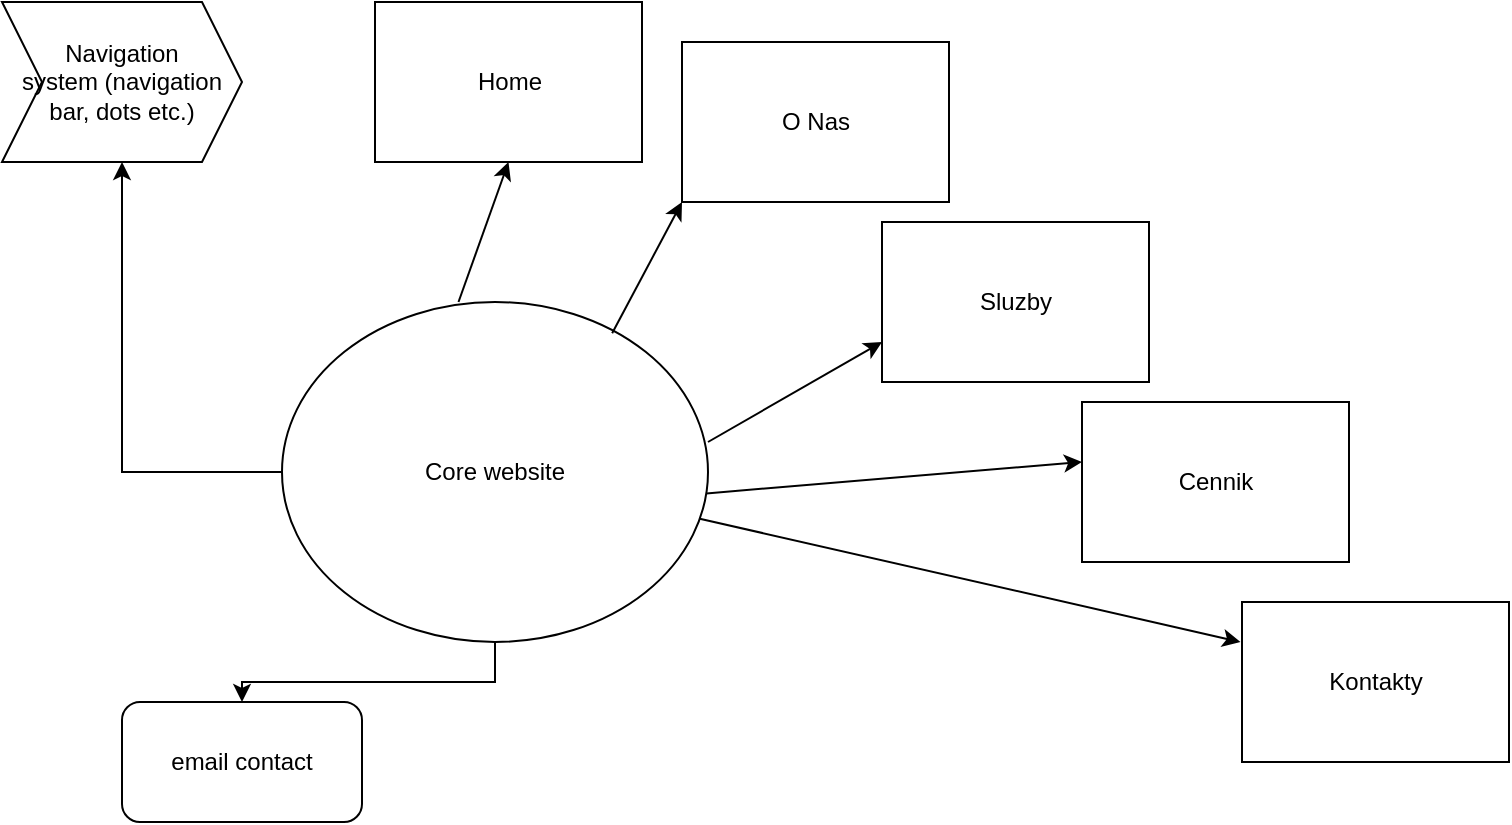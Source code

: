 <mxfile version="20.8.13" type="github">
  <diagram name="Page-1" id="74b105a0-9070-1c63-61bc-23e55f88626e">
    <mxGraphModel dx="1639" dy="892" grid="1" gridSize="10" guides="1" tooltips="1" connect="1" arrows="1" fold="1" page="1" pageScale="1.5" pageWidth="1169" pageHeight="826" background="none" math="0" shadow="0">
      <root>
        <mxCell id="0" style=";html=1;" />
        <mxCell id="1" style=";html=1;" parent="0" />
        <mxCell id="DCUkD8ZULyIzyjF91qxU-13" value="" style="edgeStyle=orthogonalEdgeStyle;rounded=0;orthogonalLoop=1;jettySize=auto;html=1;" edge="1" parent="1" source="DCUkD8ZULyIzyjF91qxU-1" target="DCUkD8ZULyIzyjF91qxU-12">
          <mxGeometry relative="1" as="geometry" />
        </mxCell>
        <mxCell id="DCUkD8ZULyIzyjF91qxU-15" value="" style="edgeStyle=orthogonalEdgeStyle;rounded=0;orthogonalLoop=1;jettySize=auto;html=1;" edge="1" parent="1" source="DCUkD8ZULyIzyjF91qxU-1" target="DCUkD8ZULyIzyjF91qxU-14">
          <mxGeometry relative="1" as="geometry" />
        </mxCell>
        <mxCell id="DCUkD8ZULyIzyjF91qxU-1" value="Core website" style="ellipse;whiteSpace=wrap;html=1;" vertex="1" parent="1">
          <mxGeometry x="750" y="370" width="213" height="170" as="geometry" />
        </mxCell>
        <mxCell id="DCUkD8ZULyIzyjF91qxU-2" value="Home" style="whiteSpace=wrap;html=1;" vertex="1" parent="1">
          <mxGeometry x="796.5" y="220" width="133.5" height="80" as="geometry" />
        </mxCell>
        <mxCell id="DCUkD8ZULyIzyjF91qxU-3" value="O Nas" style="whiteSpace=wrap;html=1;" vertex="1" parent="1">
          <mxGeometry x="950" y="240" width="133.5" height="80" as="geometry" />
        </mxCell>
        <mxCell id="DCUkD8ZULyIzyjF91qxU-4" value="Sluzby" style="whiteSpace=wrap;html=1;" vertex="1" parent="1">
          <mxGeometry x="1050" y="330" width="133.5" height="80" as="geometry" />
        </mxCell>
        <mxCell id="DCUkD8ZULyIzyjF91qxU-5" value="Cennik" style="whiteSpace=wrap;html=1;" vertex="1" parent="1">
          <mxGeometry x="1150" y="420" width="133.5" height="80" as="geometry" />
        </mxCell>
        <mxCell id="DCUkD8ZULyIzyjF91qxU-6" value="Kontakty" style="whiteSpace=wrap;html=1;" vertex="1" parent="1">
          <mxGeometry x="1230" y="520" width="133.5" height="80" as="geometry" />
        </mxCell>
        <mxCell id="DCUkD8ZULyIzyjF91qxU-7" value="" style="endArrow=classic;html=1;rounded=0;entryX=0.5;entryY=1;entryDx=0;entryDy=0;" edge="1" parent="1" target="DCUkD8ZULyIzyjF91qxU-2">
          <mxGeometry width="50" height="50" relative="1" as="geometry">
            <mxPoint x="838.25" y="370" as="sourcePoint" />
            <mxPoint x="888.25" y="320" as="targetPoint" />
          </mxGeometry>
        </mxCell>
        <mxCell id="DCUkD8ZULyIzyjF91qxU-8" value="" style="endArrow=classic;html=1;rounded=0;entryX=0;entryY=1;entryDx=0;entryDy=0;exitX=0.775;exitY=0.092;exitDx=0;exitDy=0;exitPerimeter=0;" edge="1" parent="1" source="DCUkD8ZULyIzyjF91qxU-1" target="DCUkD8ZULyIzyjF91qxU-3">
          <mxGeometry width="50" height="50" relative="1" as="geometry">
            <mxPoint x="925" y="400" as="sourcePoint" />
            <mxPoint x="950" y="330" as="targetPoint" />
            <Array as="points" />
          </mxGeometry>
        </mxCell>
        <mxCell id="DCUkD8ZULyIzyjF91qxU-9" value="" style="endArrow=classic;html=1;rounded=0;entryX=0;entryY=0.75;entryDx=0;entryDy=0;" edge="1" parent="1" target="DCUkD8ZULyIzyjF91qxU-4">
          <mxGeometry width="50" height="50" relative="1" as="geometry">
            <mxPoint x="963" y="440" as="sourcePoint" />
            <mxPoint x="988" y="370" as="targetPoint" />
          </mxGeometry>
        </mxCell>
        <mxCell id="DCUkD8ZULyIzyjF91qxU-10" value="" style="endArrow=classic;html=1;rounded=0;entryX=0.5;entryY=1;entryDx=0;entryDy=0;exitX=0.996;exitY=0.563;exitDx=0;exitDy=0;exitPerimeter=0;" edge="1" parent="1" source="DCUkD8ZULyIzyjF91qxU-1">
          <mxGeometry width="50" height="50" relative="1" as="geometry">
            <mxPoint x="1125" y="520" as="sourcePoint" />
            <mxPoint x="1150" y="450" as="targetPoint" />
          </mxGeometry>
        </mxCell>
        <mxCell id="DCUkD8ZULyIzyjF91qxU-11" value="" style="endArrow=classic;html=1;rounded=0;entryX=0.5;entryY=1;entryDx=0;entryDy=0;" edge="1" parent="1" source="DCUkD8ZULyIzyjF91qxU-1">
          <mxGeometry width="50" height="50" relative="1" as="geometry">
            <mxPoint x="1204.25" y="610" as="sourcePoint" />
            <mxPoint x="1229.25" y="540" as="targetPoint" />
          </mxGeometry>
        </mxCell>
        <mxCell id="DCUkD8ZULyIzyjF91qxU-12" value="Navigation&lt;br&gt;system (navigation bar, dots etc.)" style="shape=step;perimeter=stepPerimeter;whiteSpace=wrap;html=1;fixedSize=1;" vertex="1" parent="1">
          <mxGeometry x="610" y="220" width="120" height="80" as="geometry" />
        </mxCell>
        <mxCell id="DCUkD8ZULyIzyjF91qxU-14" value="email contact" style="rounded=1;whiteSpace=wrap;html=1;" vertex="1" parent="1">
          <mxGeometry x="670" y="570" width="120" height="60" as="geometry" />
        </mxCell>
      </root>
    </mxGraphModel>
  </diagram>
</mxfile>
